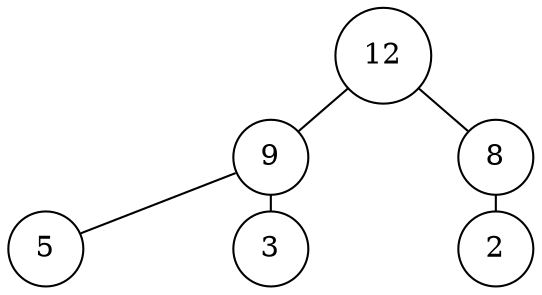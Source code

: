 digraph BT314 {
    nodesep=1;
    ranksep=0.1;
    margin=0;
    graph [ordering="out"]
    node [shape=circle];
    edge [arrowsize=0.8, arrowhead=none, arrowtail=none];
    12 -> 9;
    12 -> 8;
    9 -> 5;
    9 -> 3;
    8 -> 2 [side="left"];
}